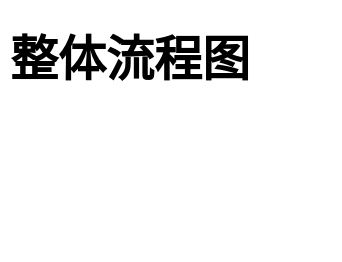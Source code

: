 <mxfile version="17.1.3" type="github" pages="2">
  <diagram id="EObaY53SwAxACVk5bYsw" name="Page-1">
    <mxGraphModel dx="868" dy="450" grid="1" gridSize="10" guides="1" tooltips="1" connect="1" arrows="1" fold="1" page="1" pageScale="1" pageWidth="827" pageHeight="1169" math="0" shadow="0">
      <root>
        <mxCell id="0" />
        <mxCell id="1" parent="0" />
        <mxCell id="EPx0H1lFbiCxt1s9Aui8-1" value="&lt;h1&gt;整体流程图&lt;/h1&gt;" style="text;html=1;strokeColor=none;fillColor=none;spacing=5;spacingTop=-20;whiteSpace=wrap;overflow=hidden;rounded=0;" vertex="1" parent="1">
          <mxGeometry x="30" y="50" width="170" height="120" as="geometry" />
        </mxCell>
      </root>
    </mxGraphModel>
  </diagram>
  <diagram id="jHPql7CyAWgoJjgZl6jS" name="Page-2">
    <mxGraphModel dx="868" dy="450" grid="1" gridSize="10" guides="1" tooltips="1" connect="1" arrows="1" fold="1" page="1" pageScale="1" pageWidth="827" pageHeight="1169" math="0" shadow="0">
      <root>
        <mxCell id="AL24SQIktpI83whTKuZb-0" />
        <mxCell id="AL24SQIktpI83whTKuZb-1" parent="AL24SQIktpI83whTKuZb-0" />
        <mxCell id="AL24SQIktpI83whTKuZb-4" value="" style="edgeStyle=orthogonalEdgeStyle;rounded=0;orthogonalLoop=1;jettySize=auto;html=1;" edge="1" parent="AL24SQIktpI83whTKuZb-1" source="AL24SQIktpI83whTKuZb-2" target="AL24SQIktpI83whTKuZb-3">
          <mxGeometry relative="1" as="geometry" />
        </mxCell>
        <mxCell id="AL24SQIktpI83whTKuZb-2" value="MapperInterface" style="rounded=0;whiteSpace=wrap;html=1;" vertex="1" parent="AL24SQIktpI83whTKuZb-1">
          <mxGeometry x="70" y="130" width="120" height="60" as="geometry" />
        </mxCell>
        <mxCell id="AL24SQIktpI83whTKuZb-7" value="设置FactoryBean" style="edgeStyle=orthogonalEdgeStyle;rounded=0;orthogonalLoop=1;jettySize=auto;html=1;" edge="1" parent="AL24SQIktpI83whTKuZb-1" source="AL24SQIktpI83whTKuZb-3" target="AL24SQIktpI83whTKuZb-6">
          <mxGeometry relative="1" as="geometry" />
        </mxCell>
        <mxCell id="AL24SQIktpI83whTKuZb-3" value="BeanFactoryPostProcessor" style="rounded=0;whiteSpace=wrap;html=1;" vertex="1" parent="AL24SQIktpI83whTKuZb-1">
          <mxGeometry x="290" y="130" width="190" height="60" as="geometry" />
        </mxCell>
        <mxCell id="AL24SQIktpI83whTKuZb-5" value="mybatis-spring" style="text;html=1;strokeColor=none;fillColor=none;align=center;verticalAlign=middle;whiteSpace=wrap;rounded=0;" vertex="1" parent="AL24SQIktpI83whTKuZb-1">
          <mxGeometry x="290" y="80" width="60" height="30" as="geometry" />
        </mxCell>
        <mxCell id="AL24SQIktpI83whTKuZb-9" value="" style="edgeStyle=orthogonalEdgeStyle;rounded=0;orthogonalLoop=1;jettySize=auto;html=1;" edge="1" parent="AL24SQIktpI83whTKuZb-1" source="AL24SQIktpI83whTKuZb-6" target="AL24SQIktpI83whTKuZb-8">
          <mxGeometry relative="1" as="geometry" />
        </mxCell>
        <mxCell id="AL24SQIktpI83whTKuZb-6" value="修改BeanDifinite" style="rounded=1;whiteSpace=wrap;html=1;" vertex="1" parent="AL24SQIktpI83whTKuZb-1">
          <mxGeometry x="630" y="130" width="120" height="60" as="geometry" />
        </mxCell>
        <mxCell id="AL24SQIktpI83whTKuZb-11" value="" style="edgeStyle=orthogonalEdgeStyle;rounded=0;orthogonalLoop=1;jettySize=auto;html=1;" edge="1" parent="AL24SQIktpI83whTKuZb-1" source="AL24SQIktpI83whTKuZb-8" target="AL24SQIktpI83whTKuZb-10">
          <mxGeometry relative="1" as="geometry" />
        </mxCell>
        <mxCell id="AL24SQIktpI83whTKuZb-8" value="bean初始化阶段" style="rounded=1;whiteSpace=wrap;html=1;" vertex="1" parent="AL24SQIktpI83whTKuZb-1">
          <mxGeometry x="630" y="270" width="120" height="60" as="geometry" />
        </mxCell>
        <mxCell id="AL24SQIktpI83whTKuZb-13" value="" style="edgeStyle=orthogonalEdgeStyle;rounded=0;orthogonalLoop=1;jettySize=auto;html=1;" edge="1" parent="AL24SQIktpI83whTKuZb-1" source="AL24SQIktpI83whTKuZb-10" target="AL24SQIktpI83whTKuZb-12">
          <mxGeometry relative="1" as="geometry" />
        </mxCell>
        <mxCell id="AL24SQIktpI83whTKuZb-10" value="拿到FactoryBean" style="rounded=1;whiteSpace=wrap;html=1;" vertex="1" parent="AL24SQIktpI83whTKuZb-1">
          <mxGeometry x="430" y="270" width="120" height="60" as="geometry" />
        </mxCell>
        <mxCell id="AL24SQIktpI83whTKuZb-15" value="" style="edgeStyle=orthogonalEdgeStyle;rounded=0;orthogonalLoop=1;jettySize=auto;html=1;" edge="1" parent="AL24SQIktpI83whTKuZb-1" source="AL24SQIktpI83whTKuZb-12" target="AL24SQIktpI83whTKuZb-14">
          <mxGeometry relative="1" as="geometry" />
        </mxCell>
        <mxCell id="AL24SQIktpI83whTKuZb-12" value="调用getObject（）" style="rounded=1;whiteSpace=wrap;html=1;" vertex="1" parent="AL24SQIktpI83whTKuZb-1">
          <mxGeometry x="230" y="270" width="120" height="60" as="geometry" />
        </mxCell>
        <mxCell id="AL24SQIktpI83whTKuZb-14" value="获取sqlSession&lt;br&gt;代理对象" style="rounded=1;whiteSpace=wrap;html=1;" vertex="1" parent="AL24SQIktpI83whTKuZb-1">
          <mxGeometry x="80" y="270" width="120" height="60" as="geometry" />
        </mxCell>
      </root>
    </mxGraphModel>
  </diagram>
</mxfile>
